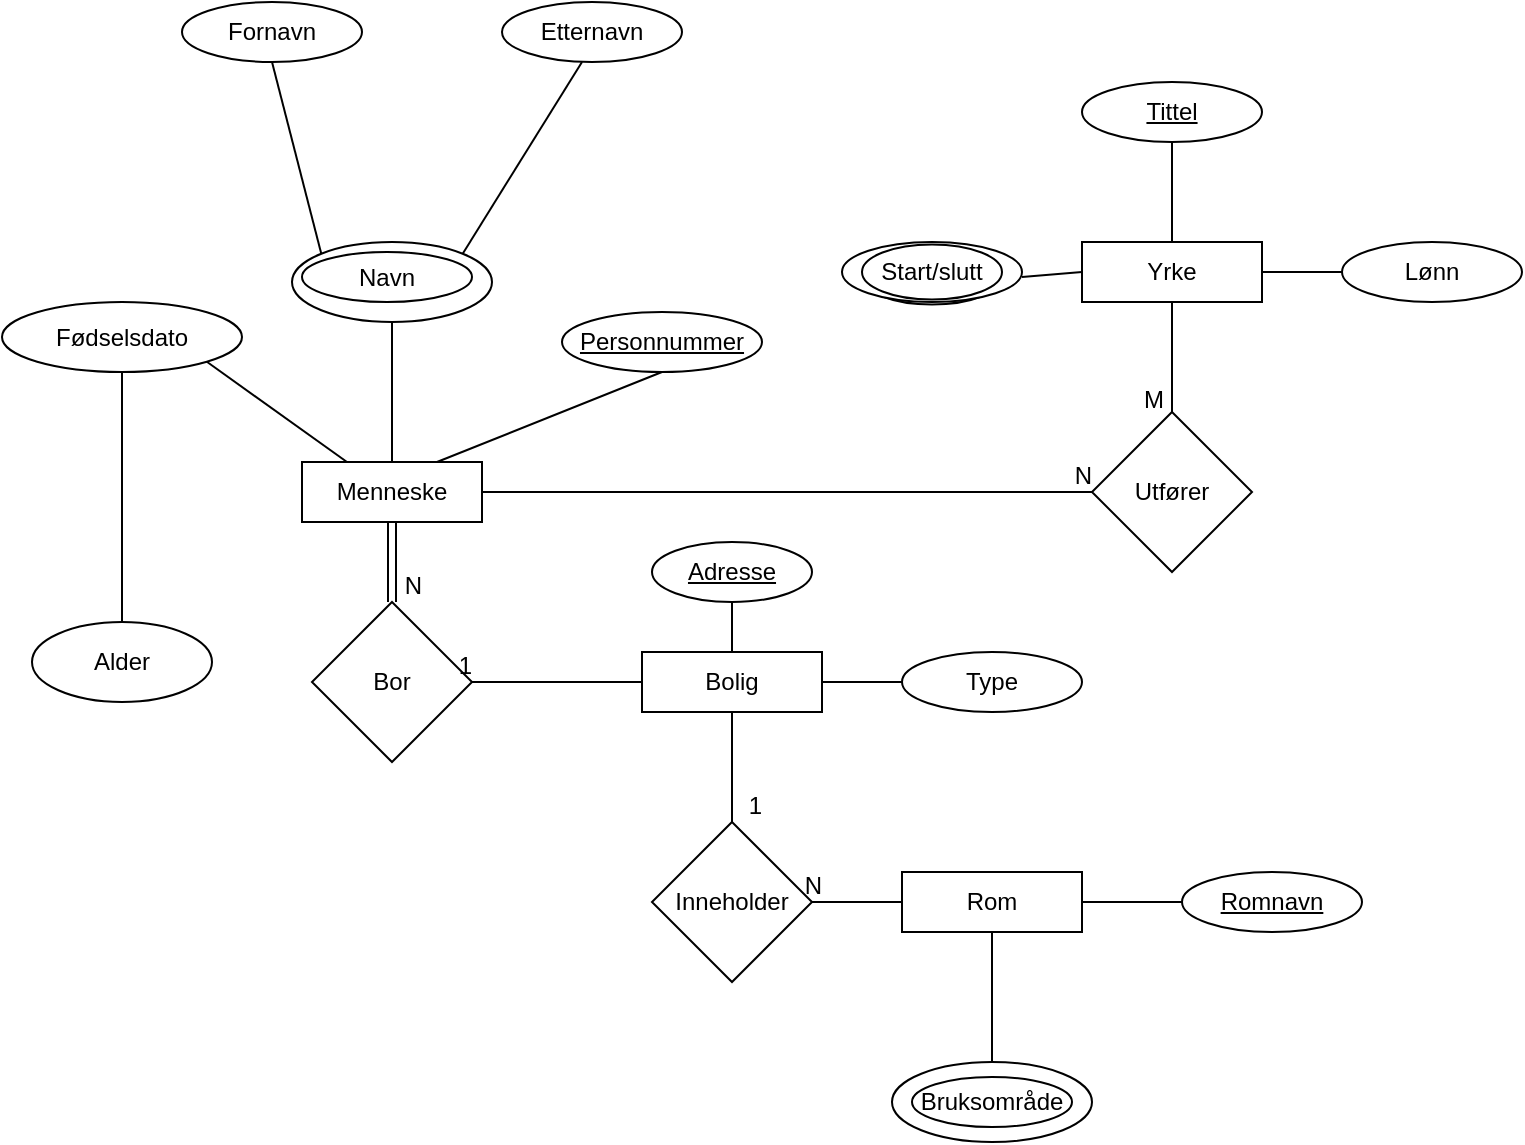 <mxfile version="20.3.0" type="github">
  <diagram id="_LVw10evDsYW4SWZSBmD" name="Page-1">
    <mxGraphModel dx="1384" dy="652" grid="1" gridSize="10" guides="1" tooltips="1" connect="1" arrows="1" fold="1" page="1" pageScale="1" pageWidth="827" pageHeight="1169" math="0" shadow="0">
      <root>
        <mxCell id="0" />
        <mxCell id="1" parent="0" />
        <mxCell id="bl7M4E7-hmx5ia5RoY4Y-1" value="Menneske" style="rounded=0;whiteSpace=wrap;html=1;" parent="1" vertex="1">
          <mxGeometry x="160" y="240" width="90" height="30" as="geometry" />
        </mxCell>
        <mxCell id="bl7M4E7-hmx5ia5RoY4Y-3" style="edgeStyle=orthogonalEdgeStyle;rounded=0;orthogonalLoop=1;jettySize=auto;html=1;exitX=0.5;exitY=1;exitDx=0;exitDy=0;entryX=0.5;entryY=1;entryDx=0;entryDy=0;" parent="1" source="bl7M4E7-hmx5ia5RoY4Y-2" target="bl7M4E7-hmx5ia5RoY4Y-2" edge="1">
          <mxGeometry relative="1" as="geometry">
            <mxPoint x="290" y="170" as="targetPoint" />
          </mxGeometry>
        </mxCell>
        <mxCell id="bl7M4E7-hmx5ia5RoY4Y-2" value="&lt;u&gt;Personnummer&lt;/u&gt;" style="ellipse;whiteSpace=wrap;html=1;" parent="1" vertex="1">
          <mxGeometry x="290" y="165" width="100" height="30" as="geometry" />
        </mxCell>
        <mxCell id="bl7M4E7-hmx5ia5RoY4Y-4" value="" style="endArrow=none;html=1;rounded=0;exitX=0.75;exitY=0;exitDx=0;exitDy=0;entryX=0.5;entryY=1;entryDx=0;entryDy=0;" parent="1" source="bl7M4E7-hmx5ia5RoY4Y-1" target="bl7M4E7-hmx5ia5RoY4Y-2" edge="1">
          <mxGeometry width="50" height="50" relative="1" as="geometry">
            <mxPoint x="390" y="310" as="sourcePoint" />
            <mxPoint x="440" y="260" as="targetPoint" />
            <Array as="points" />
          </mxGeometry>
        </mxCell>
        <mxCell id="bl7M4E7-hmx5ia5RoY4Y-5" value="Navn" style="ellipse;whiteSpace=wrap;html=1;" parent="1" vertex="1">
          <mxGeometry x="155" y="130" width="100" height="40" as="geometry" />
        </mxCell>
        <mxCell id="bl7M4E7-hmx5ia5RoY4Y-6" value="Navn" style="ellipse;whiteSpace=wrap;html=1;" parent="1" vertex="1">
          <mxGeometry x="160" y="135" width="85" height="25" as="geometry" />
        </mxCell>
        <mxCell id="bl7M4E7-hmx5ia5RoY4Y-7" value="" style="endArrow=none;html=1;rounded=0;exitX=1;exitY=0;exitDx=0;exitDy=0;" parent="1" source="bl7M4E7-hmx5ia5RoY4Y-5" edge="1">
          <mxGeometry width="50" height="50" relative="1" as="geometry">
            <mxPoint x="390" y="310" as="sourcePoint" />
            <mxPoint x="300" y="40" as="targetPoint" />
          </mxGeometry>
        </mxCell>
        <mxCell id="bl7M4E7-hmx5ia5RoY4Y-8" value="Etternavn" style="ellipse;whiteSpace=wrap;html=1;" parent="1" vertex="1">
          <mxGeometry x="260" y="10" width="90" height="30" as="geometry" />
        </mxCell>
        <mxCell id="bl7M4E7-hmx5ia5RoY4Y-9" value="Fornavn" style="ellipse;whiteSpace=wrap;html=1;" parent="1" vertex="1">
          <mxGeometry x="100" y="10" width="90" height="30" as="geometry" />
        </mxCell>
        <mxCell id="bl7M4E7-hmx5ia5RoY4Y-10" value="" style="endArrow=none;html=1;rounded=0;entryX=0.5;entryY=1;entryDx=0;entryDy=0;exitX=0;exitY=0;exitDx=0;exitDy=0;" parent="1" source="bl7M4E7-hmx5ia5RoY4Y-5" target="bl7M4E7-hmx5ia5RoY4Y-9" edge="1">
          <mxGeometry width="50" height="50" relative="1" as="geometry">
            <mxPoint x="270" y="160" as="sourcePoint" />
            <mxPoint x="320" y="110" as="targetPoint" />
          </mxGeometry>
        </mxCell>
        <mxCell id="bl7M4E7-hmx5ia5RoY4Y-11" value="" style="endArrow=none;html=1;rounded=0;exitX=0.5;exitY=0;exitDx=0;exitDy=0;entryX=0.5;entryY=1;entryDx=0;entryDy=0;" parent="1" source="bl7M4E7-hmx5ia5RoY4Y-1" target="bl7M4E7-hmx5ia5RoY4Y-5" edge="1">
          <mxGeometry width="50" height="50" relative="1" as="geometry">
            <mxPoint x="270" y="160" as="sourcePoint" />
            <mxPoint x="320" y="110" as="targetPoint" />
          </mxGeometry>
        </mxCell>
        <mxCell id="bl7M4E7-hmx5ia5RoY4Y-12" value="Fødselsdato" style="ellipse;whiteSpace=wrap;html=1;" parent="1" vertex="1">
          <mxGeometry x="10" y="160" width="120" height="35" as="geometry" />
        </mxCell>
        <mxCell id="bl7M4E7-hmx5ia5RoY4Y-13" value="" style="endArrow=none;html=1;rounded=0;exitX=0.25;exitY=0;exitDx=0;exitDy=0;entryX=1;entryY=1;entryDx=0;entryDy=0;" parent="1" source="bl7M4E7-hmx5ia5RoY4Y-1" target="bl7M4E7-hmx5ia5RoY4Y-12" edge="1">
          <mxGeometry width="50" height="50" relative="1" as="geometry">
            <mxPoint x="270" y="160" as="sourcePoint" />
            <mxPoint x="70" y="210" as="targetPoint" />
          </mxGeometry>
        </mxCell>
        <mxCell id="bl7M4E7-hmx5ia5RoY4Y-14" value="Alder" style="ellipse;whiteSpace=wrap;html=1;" parent="1" vertex="1">
          <mxGeometry x="25" y="320" width="90" height="40" as="geometry" />
        </mxCell>
        <mxCell id="bl7M4E7-hmx5ia5RoY4Y-15" value="" style="endArrow=none;html=1;rounded=0;exitX=0.5;exitY=0;exitDx=0;exitDy=0;entryX=0.5;entryY=1;entryDx=0;entryDy=0;" parent="1" source="bl7M4E7-hmx5ia5RoY4Y-14" target="bl7M4E7-hmx5ia5RoY4Y-12" edge="1">
          <mxGeometry width="50" height="50" relative="1" as="geometry">
            <mxPoint x="270" y="180" as="sourcePoint" />
            <mxPoint x="70" y="270" as="targetPoint" />
          </mxGeometry>
        </mxCell>
        <mxCell id="bl7M4E7-hmx5ia5RoY4Y-16" value="Bor" style="rhombus;whiteSpace=wrap;html=1;" parent="1" vertex="1">
          <mxGeometry x="165" y="310" width="80" height="80" as="geometry" />
        </mxCell>
        <mxCell id="bl7M4E7-hmx5ia5RoY4Y-17" value="" style="endArrow=none;html=1;rounded=0;entryX=0.5;entryY=1;entryDx=0;entryDy=0;" parent="1" target="bl7M4E7-hmx5ia5RoY4Y-1" edge="1">
          <mxGeometry width="50" height="50" relative="1" as="geometry">
            <mxPoint x="205" y="270" as="sourcePoint" />
            <mxPoint x="320" y="280" as="targetPoint" />
          </mxGeometry>
        </mxCell>
        <mxCell id="bl7M4E7-hmx5ia5RoY4Y-18" value="Bolig" style="rounded=0;whiteSpace=wrap;html=1;" parent="1" vertex="1">
          <mxGeometry x="330" y="335" width="90" height="30" as="geometry" />
        </mxCell>
        <mxCell id="bl7M4E7-hmx5ia5RoY4Y-22" value="Adresse" style="ellipse;whiteSpace=wrap;html=1;align=center;fontStyle=4;fontSize=12;" parent="1" vertex="1">
          <mxGeometry x="335" y="280" width="80" height="30" as="geometry" />
        </mxCell>
        <mxCell id="bl7M4E7-hmx5ia5RoY4Y-23" value="" style="endArrow=none;html=1;rounded=0;fontSize=12;exitX=0.5;exitY=0;exitDx=0;exitDy=0;entryX=0.5;entryY=1;entryDx=0;entryDy=0;" parent="1" source="bl7M4E7-hmx5ia5RoY4Y-18" target="bl7M4E7-hmx5ia5RoY4Y-22" edge="1">
          <mxGeometry relative="1" as="geometry">
            <mxPoint x="210" y="300" as="sourcePoint" />
            <mxPoint x="370" y="310" as="targetPoint" />
          </mxGeometry>
        </mxCell>
        <mxCell id="bl7M4E7-hmx5ia5RoY4Y-26" value="Type" style="ellipse;whiteSpace=wrap;html=1;align=center;fontSize=12;" parent="1" vertex="1">
          <mxGeometry x="460" y="335" width="90" height="30" as="geometry" />
        </mxCell>
        <mxCell id="bl7M4E7-hmx5ia5RoY4Y-27" value="" style="endArrow=none;html=1;rounded=0;fontSize=12;exitX=1;exitY=0.5;exitDx=0;exitDy=0;entryX=0;entryY=0.5;entryDx=0;entryDy=0;" parent="1" source="bl7M4E7-hmx5ia5RoY4Y-18" target="bl7M4E7-hmx5ia5RoY4Y-26" edge="1">
          <mxGeometry relative="1" as="geometry">
            <mxPoint x="210" y="300" as="sourcePoint" />
            <mxPoint x="370" y="300" as="targetPoint" />
          </mxGeometry>
        </mxCell>
        <mxCell id="CjXY3jfDu6DQ5GSeS7rW-5" value="" style="shape=link;html=1;rounded=0;entryX=0.5;entryY=0;entryDx=0;entryDy=0;exitX=0.5;exitY=1;exitDx=0;exitDy=0;" edge="1" parent="1" source="bl7M4E7-hmx5ia5RoY4Y-1" target="bl7M4E7-hmx5ia5RoY4Y-16">
          <mxGeometry relative="1" as="geometry">
            <mxPoint x="210" y="230" as="sourcePoint" />
            <mxPoint x="350" y="250" as="targetPoint" />
          </mxGeometry>
        </mxCell>
        <mxCell id="CjXY3jfDu6DQ5GSeS7rW-6" value="N" style="resizable=0;html=1;align=right;verticalAlign=bottom;" connectable="0" vertex="1" parent="CjXY3jfDu6DQ5GSeS7rW-5">
          <mxGeometry x="1" relative="1" as="geometry">
            <mxPoint x="15" as="offset" />
          </mxGeometry>
        </mxCell>
        <mxCell id="CjXY3jfDu6DQ5GSeS7rW-7" value="" style="endArrow=none;html=1;rounded=0;entryX=1;entryY=0.5;entryDx=0;entryDy=0;exitX=0;exitY=0.5;exitDx=0;exitDy=0;" edge="1" parent="1" source="bl7M4E7-hmx5ia5RoY4Y-18" target="bl7M4E7-hmx5ia5RoY4Y-16">
          <mxGeometry relative="1" as="geometry">
            <mxPoint x="210" y="230" as="sourcePoint" />
            <mxPoint x="370" y="230" as="targetPoint" />
          </mxGeometry>
        </mxCell>
        <mxCell id="CjXY3jfDu6DQ5GSeS7rW-8" value="1" style="resizable=0;html=1;align=right;verticalAlign=bottom;" connectable="0" vertex="1" parent="CjXY3jfDu6DQ5GSeS7rW-7">
          <mxGeometry x="1" relative="1" as="geometry" />
        </mxCell>
        <mxCell id="CjXY3jfDu6DQ5GSeS7rW-9" value="Inneholder" style="rhombus;whiteSpace=wrap;html=1;" vertex="1" parent="1">
          <mxGeometry x="335" y="420" width="80" height="80" as="geometry" />
        </mxCell>
        <mxCell id="CjXY3jfDu6DQ5GSeS7rW-12" value="Rom" style="rounded=0;whiteSpace=wrap;html=1;" vertex="1" parent="1">
          <mxGeometry x="460" y="445" width="90" height="30" as="geometry" />
        </mxCell>
        <mxCell id="CjXY3jfDu6DQ5GSeS7rW-13" value="" style="endArrow=none;html=1;rounded=0;entryX=0.5;entryY=0;entryDx=0;entryDy=0;exitX=0.5;exitY=1;exitDx=0;exitDy=0;" edge="1" parent="1" source="bl7M4E7-hmx5ia5RoY4Y-18" target="CjXY3jfDu6DQ5GSeS7rW-9">
          <mxGeometry relative="1" as="geometry">
            <mxPoint x="210" y="370" as="sourcePoint" />
            <mxPoint x="370" y="370" as="targetPoint" />
          </mxGeometry>
        </mxCell>
        <mxCell id="CjXY3jfDu6DQ5GSeS7rW-14" value="1" style="resizable=0;html=1;align=right;verticalAlign=bottom;" connectable="0" vertex="1" parent="CjXY3jfDu6DQ5GSeS7rW-13">
          <mxGeometry x="1" relative="1" as="geometry">
            <mxPoint x="15" as="offset" />
          </mxGeometry>
        </mxCell>
        <mxCell id="CjXY3jfDu6DQ5GSeS7rW-16" value="" style="endArrow=none;html=1;rounded=0;entryX=1;entryY=0.5;entryDx=0;entryDy=0;exitX=0;exitY=0.5;exitDx=0;exitDy=0;" edge="1" parent="1" source="CjXY3jfDu6DQ5GSeS7rW-12" target="CjXY3jfDu6DQ5GSeS7rW-9">
          <mxGeometry relative="1" as="geometry">
            <mxPoint x="210" y="370" as="sourcePoint" />
            <mxPoint x="370" y="370" as="targetPoint" />
          </mxGeometry>
        </mxCell>
        <mxCell id="CjXY3jfDu6DQ5GSeS7rW-17" value="N" style="resizable=0;html=1;align=right;verticalAlign=bottom;" connectable="0" vertex="1" parent="CjXY3jfDu6DQ5GSeS7rW-16">
          <mxGeometry x="1" relative="1" as="geometry">
            <mxPoint x="5" as="offset" />
          </mxGeometry>
        </mxCell>
        <mxCell id="CjXY3jfDu6DQ5GSeS7rW-18" value="&lt;u&gt;Romnavn&lt;br&gt;&lt;/u&gt;" style="ellipse;whiteSpace=wrap;html=1;align=center;fontSize=12;" vertex="1" parent="1">
          <mxGeometry x="600" y="445" width="90" height="30" as="geometry" />
        </mxCell>
        <mxCell id="CjXY3jfDu6DQ5GSeS7rW-19" value="" style="endArrow=none;html=1;rounded=0;entryX=0;entryY=0.5;entryDx=0;entryDy=0;exitX=1;exitY=0.5;exitDx=0;exitDy=0;" edge="1" parent="1" source="CjXY3jfDu6DQ5GSeS7rW-12" target="CjXY3jfDu6DQ5GSeS7rW-18">
          <mxGeometry relative="1" as="geometry">
            <mxPoint x="210" y="360" as="sourcePoint" />
            <mxPoint x="370" y="360" as="targetPoint" />
          </mxGeometry>
        </mxCell>
        <mxCell id="CjXY3jfDu6DQ5GSeS7rW-20" value="" style="endArrow=none;html=1;rounded=0;entryX=0.5;entryY=1;entryDx=0;entryDy=0;" edge="1" parent="1" target="CjXY3jfDu6DQ5GSeS7rW-12">
          <mxGeometry relative="1" as="geometry">
            <mxPoint x="505" y="550" as="sourcePoint" />
            <mxPoint x="370" y="360" as="targetPoint" />
          </mxGeometry>
        </mxCell>
        <mxCell id="CjXY3jfDu6DQ5GSeS7rW-21" value="Type" style="ellipse;whiteSpace=wrap;html=1;align=center;fontSize=12;" vertex="1" parent="1">
          <mxGeometry x="455" y="540" width="100" height="40" as="geometry" />
        </mxCell>
        <mxCell id="CjXY3jfDu6DQ5GSeS7rW-22" value="Bruksområde" style="ellipse;whiteSpace=wrap;html=1;align=center;fontSize=12;" vertex="1" parent="1">
          <mxGeometry x="465" y="547.5" width="80" height="25" as="geometry" />
        </mxCell>
        <mxCell id="CjXY3jfDu6DQ5GSeS7rW-23" value="Utfører" style="rhombus;whiteSpace=wrap;html=1;" vertex="1" parent="1">
          <mxGeometry x="555" y="215" width="80" height="80" as="geometry" />
        </mxCell>
        <mxCell id="CjXY3jfDu6DQ5GSeS7rW-27" value="" style="endArrow=none;html=1;rounded=0;entryX=0;entryY=0.5;entryDx=0;entryDy=0;exitX=1;exitY=0.5;exitDx=0;exitDy=0;" edge="1" parent="1" source="bl7M4E7-hmx5ia5RoY4Y-1" target="CjXY3jfDu6DQ5GSeS7rW-23">
          <mxGeometry relative="1" as="geometry">
            <mxPoint x="210" y="360" as="sourcePoint" />
            <mxPoint x="370" y="360" as="targetPoint" />
          </mxGeometry>
        </mxCell>
        <mxCell id="CjXY3jfDu6DQ5GSeS7rW-28" value="N" style="resizable=0;html=1;align=right;verticalAlign=bottom;" connectable="0" vertex="1" parent="CjXY3jfDu6DQ5GSeS7rW-27">
          <mxGeometry x="1" relative="1" as="geometry" />
        </mxCell>
        <mxCell id="CjXY3jfDu6DQ5GSeS7rW-29" value="Yrke" style="rounded=0;whiteSpace=wrap;html=1;" vertex="1" parent="1">
          <mxGeometry x="550" y="130" width="90" height="30" as="geometry" />
        </mxCell>
        <mxCell id="CjXY3jfDu6DQ5GSeS7rW-30" value="" style="endArrow=none;html=1;rounded=0;entryX=0.5;entryY=0;entryDx=0;entryDy=0;exitX=0.5;exitY=1;exitDx=0;exitDy=0;" edge="1" parent="1" source="CjXY3jfDu6DQ5GSeS7rW-29" target="CjXY3jfDu6DQ5GSeS7rW-23">
          <mxGeometry relative="1" as="geometry">
            <mxPoint x="210" y="260" as="sourcePoint" />
            <mxPoint x="370" y="260" as="targetPoint" />
          </mxGeometry>
        </mxCell>
        <mxCell id="CjXY3jfDu6DQ5GSeS7rW-33" value="M" style="text;strokeColor=none;fillColor=none;spacingLeft=4;spacingRight=4;overflow=hidden;rotatable=0;points=[[0,0.5],[1,0.5]];portConstraint=eastwest;fontSize=12;" vertex="1" parent="1">
          <mxGeometry x="575" y="195" width="40" height="30" as="geometry" />
        </mxCell>
        <mxCell id="CjXY3jfDu6DQ5GSeS7rW-34" value="&lt;u&gt;Tittel&lt;/u&gt;" style="ellipse;whiteSpace=wrap;html=1;align=center;" vertex="1" parent="1">
          <mxGeometry x="550" y="50" width="90" height="30" as="geometry" />
        </mxCell>
        <mxCell id="CjXY3jfDu6DQ5GSeS7rW-36" value="" style="endArrow=none;html=1;rounded=0;entryX=0.5;entryY=0;entryDx=0;entryDy=0;exitX=0.5;exitY=1;exitDx=0;exitDy=0;" edge="1" parent="1" source="CjXY3jfDu6DQ5GSeS7rW-34" target="CjXY3jfDu6DQ5GSeS7rW-29">
          <mxGeometry relative="1" as="geometry">
            <mxPoint x="460" y="120" as="sourcePoint" />
            <mxPoint x="370" y="260" as="targetPoint" />
          </mxGeometry>
        </mxCell>
        <mxCell id="CjXY3jfDu6DQ5GSeS7rW-37" value="" style="endArrow=none;html=1;rounded=0;entryX=1;entryY=0.5;entryDx=0;entryDy=0;" edge="1" parent="1" target="CjXY3jfDu6DQ5GSeS7rW-29">
          <mxGeometry relative="1" as="geometry">
            <mxPoint x="680" y="145" as="sourcePoint" />
            <mxPoint x="370" y="260" as="targetPoint" />
          </mxGeometry>
        </mxCell>
        <mxCell id="CjXY3jfDu6DQ5GSeS7rW-38" value="Lønn" style="ellipse;whiteSpace=wrap;html=1;align=center;fontSize=12;" vertex="1" parent="1">
          <mxGeometry x="680" y="130" width="90" height="30" as="geometry" />
        </mxCell>
        <mxCell id="CjXY3jfDu6DQ5GSeS7rW-40" value="Start/slutt" style="ellipse;whiteSpace=wrap;html=1;align=center;fontSize=12;" vertex="1" parent="1">
          <mxGeometry x="440" y="133.75" width="70" height="27.5" as="geometry" />
        </mxCell>
        <mxCell id="CjXY3jfDu6DQ5GSeS7rW-41" value="" style="endArrow=none;html=1;rounded=0;entryX=0;entryY=0.5;entryDx=0;entryDy=0;exitX=1;exitY=0.5;exitDx=0;exitDy=0;" edge="1" parent="1" target="CjXY3jfDu6DQ5GSeS7rW-29">
          <mxGeometry width="50" height="50" relative="1" as="geometry">
            <mxPoint x="520" y="147.5" as="sourcePoint" />
            <mxPoint x="230" y="240" as="targetPoint" />
          </mxGeometry>
        </mxCell>
        <mxCell id="CjXY3jfDu6DQ5GSeS7rW-42" value="&lt;span style=&quot;color: rgba(0, 0, 0, 0); font-family: monospace; font-size: 0px; text-align: start;&quot;&gt;%3CmxGraphModel%3E%3Croot%3E%3CmxCell%20id%3D%220%22%2F%3E%3CmxCell%20id%3D%221%22%20parent%3D%220%22%2F%3E%3CmxCell%20id%3D%222%22%20value%3D%22Type%22%20style%3D%22ellipse%3BwhiteSpace%3Dwrap%3Bhtml%3D1%3Balign%3Dcenter%3BfontSize%3D12%3B%22%20vertex%3D%221%22%20parent%3D%221%22%3E%3CmxGeometry%20x%3D%22460%22%20y%3D%22335%22%20width%3D%2290%22%20height%3D%2230%22%20as%3D%22geometry%22%2F%3E%3C%2FmxCell%3E%3C%2Froot%3E%3C%2FmxGraphModel%3E&lt;/span&gt;" style="ellipse;whiteSpace=wrap;html=1;align=center;fontSize=12;" vertex="1" parent="1">
          <mxGeometry x="430" y="130" width="90" height="30" as="geometry" />
        </mxCell>
        <mxCell id="CjXY3jfDu6DQ5GSeS7rW-43" value="Start/slutt" style="ellipse;whiteSpace=wrap;html=1;align=center;fontSize=12;" vertex="1" parent="1">
          <mxGeometry x="440" y="131.25" width="70" height="27.5" as="geometry" />
        </mxCell>
      </root>
    </mxGraphModel>
  </diagram>
</mxfile>
